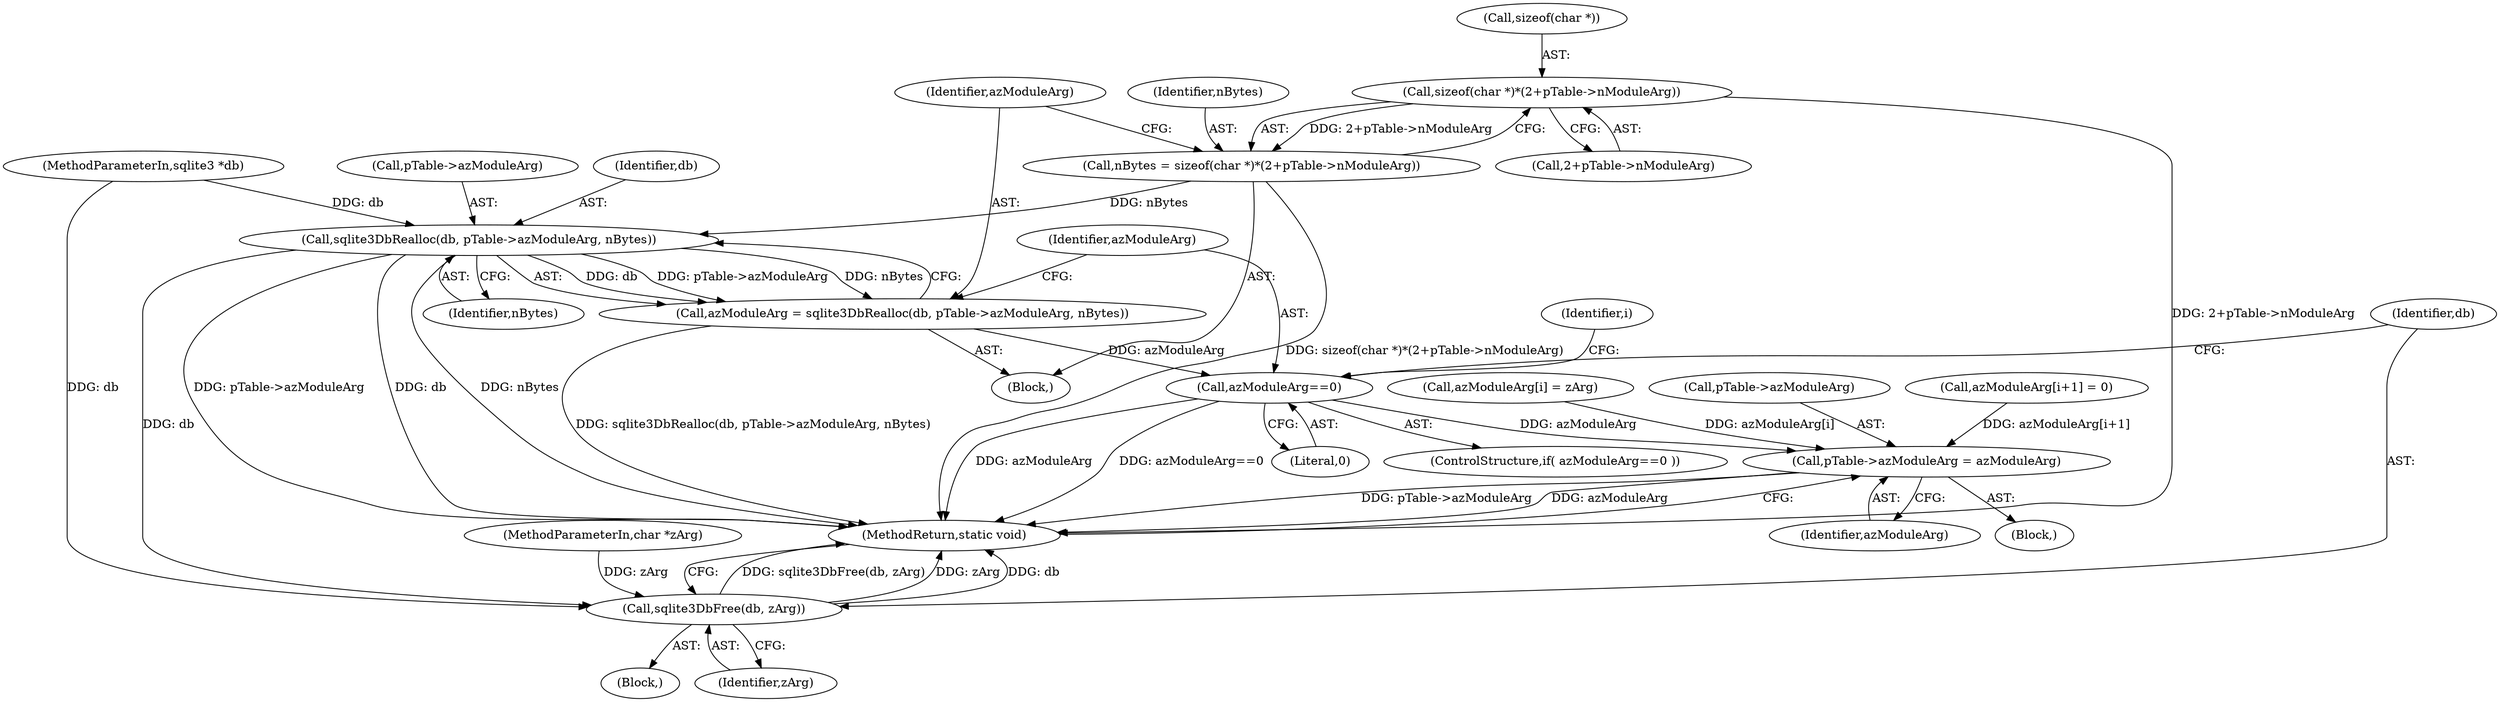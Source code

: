 digraph "1_Chrome_517ac71c9ee27f856f9becde8abea7d1604af9d4_0@API" {
"1000108" [label="(Call,sizeof(char *)*(2+pTable->nModuleArg))"];
"1000106" [label="(Call,nBytes = sizeof(char *)*(2+pTable->nModuleArg))"];
"1000119" [label="(Call,sqlite3DbRealloc(db, pTable->azModuleArg, nBytes))"];
"1000117" [label="(Call,azModuleArg = sqlite3DbRealloc(db, pTable->azModuleArg, nBytes))"];
"1000126" [label="(Call,azModuleArg==0)"];
"1000154" [label="(Call,pTable->azModuleArg = azModuleArg)"];
"1000130" [label="(Call,sqlite3DbFree(db, zArg))"];
"1000125" [label="(ControlStructure,if( azModuleArg==0 ))"];
"1000159" [label="(MethodReturn,static void)"];
"1000104" [label="(Block,)"];
"1000155" [label="(Call,pTable->azModuleArg)"];
"1000127" [label="(Identifier,azModuleArg)"];
"1000158" [label="(Identifier,azModuleArg)"];
"1000154" [label="(Call,pTable->azModuleArg = azModuleArg)"];
"1000106" [label="(Call,nBytes = sizeof(char *)*(2+pTable->nModuleArg))"];
"1000129" [label="(Block,)"];
"1000103" [label="(MethodParameterIn,char *zArg)"];
"1000109" [label="(Call,sizeof(char *))"];
"1000126" [label="(Call,azModuleArg==0)"];
"1000119" [label="(Call,sqlite3DbRealloc(db, pTable->azModuleArg, nBytes))"];
"1000124" [label="(Identifier,nBytes)"];
"1000147" [label="(Call,azModuleArg[i+1] = 0)"];
"1000117" [label="(Call,azModuleArg = sqlite3DbRealloc(db, pTable->azModuleArg, nBytes))"];
"1000142" [label="(Call,azModuleArg[i] = zArg)"];
"1000107" [label="(Identifier,nBytes)"];
"1000130" [label="(Call,sqlite3DbFree(db, zArg))"];
"1000120" [label="(Identifier,db)"];
"1000108" [label="(Call,sizeof(char *)*(2+pTable->nModuleArg))"];
"1000131" [label="(Identifier,db)"];
"1000134" [label="(Block,)"];
"1000121" [label="(Call,pTable->azModuleArg)"];
"1000132" [label="(Identifier,zArg)"];
"1000128" [label="(Literal,0)"];
"1000101" [label="(MethodParameterIn,sqlite3 *db)"];
"1000111" [label="(Call,2+pTable->nModuleArg)"];
"1000118" [label="(Identifier,azModuleArg)"];
"1000137" [label="(Identifier,i)"];
"1000108" -> "1000106"  [label="AST: "];
"1000108" -> "1000111"  [label="CFG: "];
"1000109" -> "1000108"  [label="AST: "];
"1000111" -> "1000108"  [label="AST: "];
"1000106" -> "1000108"  [label="CFG: "];
"1000108" -> "1000159"  [label="DDG: 2+pTable->nModuleArg"];
"1000108" -> "1000106"  [label="DDG: 2+pTable->nModuleArg"];
"1000106" -> "1000104"  [label="AST: "];
"1000107" -> "1000106"  [label="AST: "];
"1000118" -> "1000106"  [label="CFG: "];
"1000106" -> "1000159"  [label="DDG: sizeof(char *)*(2+pTable->nModuleArg)"];
"1000106" -> "1000119"  [label="DDG: nBytes"];
"1000119" -> "1000117"  [label="AST: "];
"1000119" -> "1000124"  [label="CFG: "];
"1000120" -> "1000119"  [label="AST: "];
"1000121" -> "1000119"  [label="AST: "];
"1000124" -> "1000119"  [label="AST: "];
"1000117" -> "1000119"  [label="CFG: "];
"1000119" -> "1000159"  [label="DDG: pTable->azModuleArg"];
"1000119" -> "1000159"  [label="DDG: db"];
"1000119" -> "1000159"  [label="DDG: nBytes"];
"1000119" -> "1000117"  [label="DDG: db"];
"1000119" -> "1000117"  [label="DDG: pTable->azModuleArg"];
"1000119" -> "1000117"  [label="DDG: nBytes"];
"1000101" -> "1000119"  [label="DDG: db"];
"1000119" -> "1000130"  [label="DDG: db"];
"1000117" -> "1000104"  [label="AST: "];
"1000118" -> "1000117"  [label="AST: "];
"1000127" -> "1000117"  [label="CFG: "];
"1000117" -> "1000159"  [label="DDG: sqlite3DbRealloc(db, pTable->azModuleArg, nBytes)"];
"1000117" -> "1000126"  [label="DDG: azModuleArg"];
"1000126" -> "1000125"  [label="AST: "];
"1000126" -> "1000128"  [label="CFG: "];
"1000127" -> "1000126"  [label="AST: "];
"1000128" -> "1000126"  [label="AST: "];
"1000131" -> "1000126"  [label="CFG: "];
"1000137" -> "1000126"  [label="CFG: "];
"1000126" -> "1000159"  [label="DDG: azModuleArg"];
"1000126" -> "1000159"  [label="DDG: azModuleArg==0"];
"1000126" -> "1000154"  [label="DDG: azModuleArg"];
"1000154" -> "1000134"  [label="AST: "];
"1000154" -> "1000158"  [label="CFG: "];
"1000155" -> "1000154"  [label="AST: "];
"1000158" -> "1000154"  [label="AST: "];
"1000159" -> "1000154"  [label="CFG: "];
"1000154" -> "1000159"  [label="DDG: pTable->azModuleArg"];
"1000154" -> "1000159"  [label="DDG: azModuleArg"];
"1000147" -> "1000154"  [label="DDG: azModuleArg[i+1]"];
"1000142" -> "1000154"  [label="DDG: azModuleArg[i]"];
"1000130" -> "1000129"  [label="AST: "];
"1000130" -> "1000132"  [label="CFG: "];
"1000131" -> "1000130"  [label="AST: "];
"1000132" -> "1000130"  [label="AST: "];
"1000159" -> "1000130"  [label="CFG: "];
"1000130" -> "1000159"  [label="DDG: sqlite3DbFree(db, zArg)"];
"1000130" -> "1000159"  [label="DDG: zArg"];
"1000130" -> "1000159"  [label="DDG: db"];
"1000101" -> "1000130"  [label="DDG: db"];
"1000103" -> "1000130"  [label="DDG: zArg"];
}
